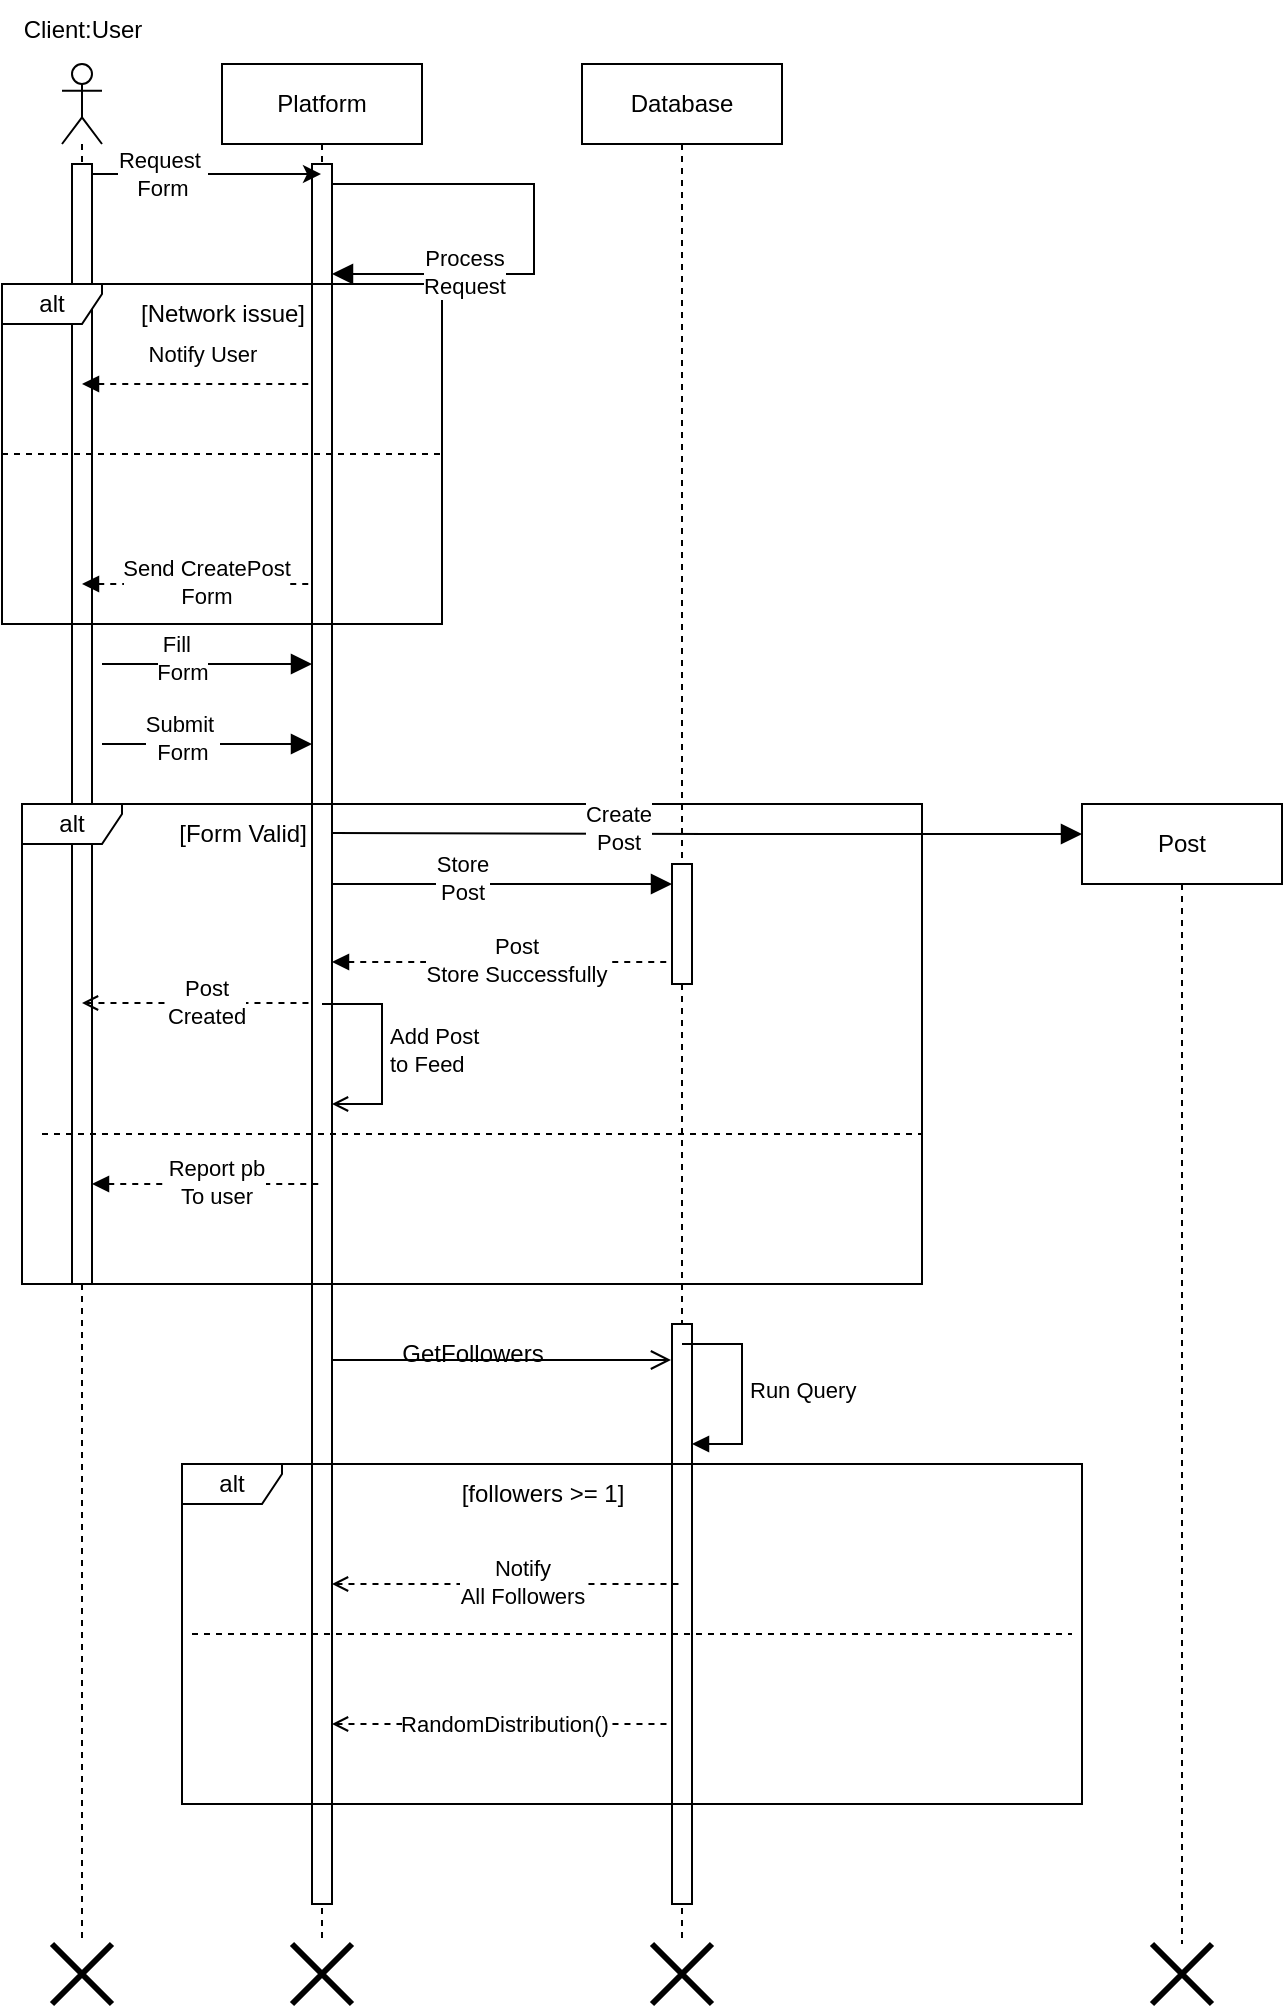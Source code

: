 <mxfile version="22.1.16" type="device">
  <diagram name="Page-1" id="2YBvvXClWsGukQMizWep">
    <mxGraphModel dx="880" dy="572" grid="1" gridSize="10" guides="1" tooltips="1" connect="1" arrows="1" fold="1" page="1" pageScale="1" pageWidth="850" pageHeight="1100" math="0" shadow="0">
      <root>
        <mxCell id="0" />
        <mxCell id="1" parent="0" />
        <mxCell id="aM9ryv3xv72pqoxQDRHE-1" value="Platform" style="shape=umlLifeline;perimeter=lifelinePerimeter;whiteSpace=wrap;html=1;container=0;dropTarget=0;collapsible=0;recursiveResize=0;outlineConnect=0;portConstraint=eastwest;newEdgeStyle={&quot;edgeStyle&quot;:&quot;elbowEdgeStyle&quot;,&quot;elbow&quot;:&quot;vertical&quot;,&quot;curved&quot;:0,&quot;rounded&quot;:0};" parent="1" vertex="1">
          <mxGeometry x="200" y="40" width="100" height="940" as="geometry" />
        </mxCell>
        <mxCell id="aM9ryv3xv72pqoxQDRHE-2" value="" style="html=1;points=[];perimeter=orthogonalPerimeter;outlineConnect=0;targetShapes=umlLifeline;portConstraint=eastwest;newEdgeStyle={&quot;edgeStyle&quot;:&quot;elbowEdgeStyle&quot;,&quot;elbow&quot;:&quot;vertical&quot;,&quot;curved&quot;:0,&quot;rounded&quot;:0};" parent="aM9ryv3xv72pqoxQDRHE-1" vertex="1">
          <mxGeometry x="45" y="50" width="10" height="870" as="geometry" />
        </mxCell>
        <mxCell id="aM9ryv3xv72pqoxQDRHE-5" value="Database" style="shape=umlLifeline;perimeter=lifelinePerimeter;whiteSpace=wrap;html=1;container=0;dropTarget=0;collapsible=0;recursiveResize=0;outlineConnect=0;portConstraint=eastwest;newEdgeStyle={&quot;edgeStyle&quot;:&quot;elbowEdgeStyle&quot;,&quot;elbow&quot;:&quot;vertical&quot;,&quot;curved&quot;:0,&quot;rounded&quot;:0};" parent="1" vertex="1">
          <mxGeometry x="380" y="40" width="100" height="940" as="geometry" />
        </mxCell>
        <mxCell id="MOPjs0q9n7lVeQ9T0QRQ-45" value="" style="html=1;points=[[0,0,0,0,5],[0,1,0,0,-5],[1,0,0,0,5],[1,1,0,0,-5]];perimeter=orthogonalPerimeter;outlineConnect=0;targetShapes=umlLifeline;portConstraint=eastwest;newEdgeStyle={&quot;curved&quot;:0,&quot;rounded&quot;:0};" parent="aM9ryv3xv72pqoxQDRHE-5" vertex="1">
          <mxGeometry x="45" y="630" width="10" height="290" as="geometry" />
        </mxCell>
        <mxCell id="MOPjs0q9n7lVeQ9T0QRQ-46" value="Run Query" style="html=1;align=left;spacingLeft=2;endArrow=block;rounded=0;edgeStyle=orthogonalEdgeStyle;curved=0;rounded=0;" parent="aM9ryv3xv72pqoxQDRHE-5" target="MOPjs0q9n7lVeQ9T0QRQ-45" edge="1">
          <mxGeometry relative="1" as="geometry">
            <mxPoint x="50" y="640" as="sourcePoint" />
            <Array as="points">
              <mxPoint x="80" y="640" />
              <mxPoint x="80" y="690" />
            </Array>
          </mxGeometry>
        </mxCell>
        <mxCell id="MOPjs0q9n7lVeQ9T0QRQ-2" value="" style="shape=umlLifeline;perimeter=lifelinePerimeter;whiteSpace=wrap;html=1;container=1;dropTarget=0;collapsible=0;recursiveResize=0;outlineConnect=0;portConstraint=eastwest;newEdgeStyle={&quot;curved&quot;:0,&quot;rounded&quot;:0};participant=umlActor;" parent="1" vertex="1">
          <mxGeometry x="120" y="40" width="20" height="940" as="geometry" />
        </mxCell>
        <mxCell id="MOPjs0q9n7lVeQ9T0QRQ-3" value="" style="html=1;points=[[0,0,0,0,5],[0,1,0,0,-5],[1,0,0,0,5],[1,1,0,0,-5]];perimeter=orthogonalPerimeter;outlineConnect=0;targetShapes=umlLifeline;portConstraint=eastwest;newEdgeStyle={&quot;curved&quot;:0,&quot;rounded&quot;:0};" parent="MOPjs0q9n7lVeQ9T0QRQ-2" vertex="1">
          <mxGeometry x="5" y="50" width="10" height="560" as="geometry" />
        </mxCell>
        <mxCell id="MOPjs0q9n7lVeQ9T0QRQ-6" value="Post" style="shape=umlLifeline;perimeter=lifelinePerimeter;whiteSpace=wrap;html=1;container=1;dropTarget=0;collapsible=0;recursiveResize=0;outlineConnect=0;portConstraint=eastwest;newEdgeStyle={&quot;curved&quot;:0,&quot;rounded&quot;:0};" parent="1" vertex="1">
          <mxGeometry x="630" y="410" width="100" height="570" as="geometry" />
        </mxCell>
        <mxCell id="MOPjs0q9n7lVeQ9T0QRQ-7" style="rounded=0;orthogonalLoop=1;jettySize=auto;html=1;exitX=1;exitY=0;exitDx=0;exitDy=5;exitPerimeter=0;" parent="1" source="MOPjs0q9n7lVeQ9T0QRQ-3" target="aM9ryv3xv72pqoxQDRHE-1" edge="1">
          <mxGeometry relative="1" as="geometry" />
        </mxCell>
        <mxCell id="MOPjs0q9n7lVeQ9T0QRQ-8" value="Request&amp;nbsp;&lt;br&gt;Form" style="edgeLabel;html=1;align=center;verticalAlign=middle;resizable=0;points=[];" parent="MOPjs0q9n7lVeQ9T0QRQ-7" vertex="1" connectable="0">
          <mxGeometry x="-0.389" relative="1" as="geometry">
            <mxPoint as="offset" />
          </mxGeometry>
        </mxCell>
        <mxCell id="MOPjs0q9n7lVeQ9T0QRQ-11" value="" style="html=1;verticalAlign=bottom;labelBackgroundColor=none;endArrow=none;endFill=0;dashed=1;rounded=0;startArrow=block;startFill=1;" parent="1" target="aM9ryv3xv72pqoxQDRHE-2" edge="1">
          <mxGeometry width="160" relative="1" as="geometry">
            <mxPoint x="130" y="200" as="sourcePoint" />
            <mxPoint x="240" y="200" as="targetPoint" />
            <Array as="points">
              <mxPoint x="160" y="200" />
            </Array>
          </mxGeometry>
        </mxCell>
        <mxCell id="MOPjs0q9n7lVeQ9T0QRQ-13" value="alt" style="shape=umlFrame;whiteSpace=wrap;html=1;pointerEvents=0;recursiveResize=0;container=1;collapsible=0;width=50;height=20;" parent="1" vertex="1">
          <mxGeometry x="90" y="150" width="220" height="170" as="geometry" />
        </mxCell>
        <mxCell id="MOPjs0q9n7lVeQ9T0QRQ-15" value="" style="line;strokeWidth=1;dashed=1;labelPosition=center;verticalLabelPosition=bottom;align=left;verticalAlign=top;spacingLeft=20;spacingTop=15;html=1;whiteSpace=wrap;" parent="MOPjs0q9n7lVeQ9T0QRQ-13" vertex="1">
          <mxGeometry y="80" width="220" height="10" as="geometry" />
        </mxCell>
        <mxCell id="MOPjs0q9n7lVeQ9T0QRQ-16" value="[Network issue]" style="text;html=1;align=center;verticalAlign=middle;resizable=0;points=[];autosize=1;strokeColor=none;fillColor=none;" parent="MOPjs0q9n7lVeQ9T0QRQ-13" vertex="1">
          <mxGeometry x="55" width="110" height="30" as="geometry" />
        </mxCell>
        <mxCell id="MOPjs0q9n7lVeQ9T0QRQ-17" value="" style="html=1;verticalAlign=bottom;labelBackgroundColor=none;endArrow=none;endFill=0;dashed=1;rounded=0;startArrow=block;startFill=1;" parent="MOPjs0q9n7lVeQ9T0QRQ-13" edge="1">
          <mxGeometry width="160" relative="1" as="geometry">
            <mxPoint x="40" y="150" as="sourcePoint" />
            <mxPoint x="155" y="150" as="targetPoint" />
            <Array as="points">
              <mxPoint x="90" y="150" />
            </Array>
          </mxGeometry>
        </mxCell>
        <mxCell id="MOPjs0q9n7lVeQ9T0QRQ-18" value="Notify User" style="edgeLabel;html=1;align=center;verticalAlign=middle;resizable=0;points=[];" parent="MOPjs0q9n7lVeQ9T0QRQ-17" vertex="1" connectable="0">
          <mxGeometry x="-0.061" y="1" relative="1" as="geometry">
            <mxPoint x="6" y="-114" as="offset" />
          </mxGeometry>
        </mxCell>
        <mxCell id="MOPjs0q9n7lVeQ9T0QRQ-20" value="Send CreatePost&lt;br style=&quot;border-color: var(--border-color);&quot;&gt;Form" style="edgeLabel;html=1;align=center;verticalAlign=middle;resizable=0;points=[];" parent="MOPjs0q9n7lVeQ9T0QRQ-17" vertex="1" connectable="0">
          <mxGeometry x="0.078" y="1" relative="1" as="geometry">
            <mxPoint as="offset" />
          </mxGeometry>
        </mxCell>
        <mxCell id="MOPjs0q9n7lVeQ9T0QRQ-21" value="" style="endArrow=block;startArrow=none;endFill=1;startFill=0;endSize=8;html=1;verticalAlign=bottom;labelBackgroundColor=none;strokeWidth=1;rounded=0;edgeStyle=orthogonalEdgeStyle;elbow=vertical;" parent="1" source="aM9ryv3xv72pqoxQDRHE-2" edge="1">
          <mxGeometry width="160" relative="1" as="geometry">
            <mxPoint x="250" y="60" as="sourcePoint" />
            <mxPoint x="255" y="145" as="targetPoint" />
            <Array as="points">
              <mxPoint x="356" y="100" />
              <mxPoint x="356" y="145" />
            </Array>
          </mxGeometry>
        </mxCell>
        <mxCell id="MOPjs0q9n7lVeQ9T0QRQ-22" value="Process&lt;br style=&quot;border-color: var(--border-color); text-align: left;&quot;&gt;&lt;span style=&quot;text-align: left;&quot;&gt;Request&lt;/span&gt;" style="edgeLabel;html=1;align=center;verticalAlign=middle;resizable=0;points=[];" parent="MOPjs0q9n7lVeQ9T0QRQ-21" vertex="1" connectable="0">
          <mxGeometry x="0.467" y="-1" relative="1" as="geometry">
            <mxPoint as="offset" />
          </mxGeometry>
        </mxCell>
        <mxCell id="MOPjs0q9n7lVeQ9T0QRQ-23" value="" style="endArrow=block;startArrow=none;endFill=1;startFill=0;endSize=8;html=1;verticalAlign=bottom;labelBackgroundColor=none;strokeWidth=1;rounded=0;" parent="1" edge="1">
          <mxGeometry width="160" relative="1" as="geometry">
            <mxPoint x="140" y="340" as="sourcePoint" />
            <mxPoint x="245" y="340" as="targetPoint" />
          </mxGeometry>
        </mxCell>
        <mxCell id="MOPjs0q9n7lVeQ9T0QRQ-24" value="Fill&amp;nbsp;&amp;nbsp;&lt;br&gt;Form" style="edgeLabel;html=1;align=center;verticalAlign=middle;resizable=0;points=[];" parent="MOPjs0q9n7lVeQ9T0QRQ-23" vertex="1" connectable="0">
          <mxGeometry x="-0.238" y="3" relative="1" as="geometry">
            <mxPoint as="offset" />
          </mxGeometry>
        </mxCell>
        <mxCell id="MOPjs0q9n7lVeQ9T0QRQ-25" value="" style="endArrow=block;startArrow=none;endFill=1;startFill=0;endSize=8;html=1;verticalAlign=bottom;labelBackgroundColor=none;strokeWidth=1;rounded=0;" parent="1" edge="1">
          <mxGeometry width="160" relative="1" as="geometry">
            <mxPoint x="140" y="380" as="sourcePoint" />
            <mxPoint x="245" y="380" as="targetPoint" />
          </mxGeometry>
        </mxCell>
        <mxCell id="MOPjs0q9n7lVeQ9T0QRQ-26" value="Submit&amp;nbsp;&lt;br&gt;Form" style="edgeLabel;html=1;align=center;verticalAlign=middle;resizable=0;points=[];" parent="MOPjs0q9n7lVeQ9T0QRQ-25" vertex="1" connectable="0">
          <mxGeometry x="-0.238" y="3" relative="1" as="geometry">
            <mxPoint as="offset" />
          </mxGeometry>
        </mxCell>
        <mxCell id="MOPjs0q9n7lVeQ9T0QRQ-27" value="alt" style="shape=umlFrame;whiteSpace=wrap;html=1;pointerEvents=0;recursiveResize=0;container=1;collapsible=0;width=50;height=20;" parent="1" vertex="1">
          <mxGeometry x="100" y="410" width="450" height="240" as="geometry" />
        </mxCell>
        <mxCell id="MOPjs0q9n7lVeQ9T0QRQ-28" value="" style="line;strokeWidth=1;dashed=1;labelPosition=center;verticalLabelPosition=bottom;align=left;verticalAlign=top;spacingLeft=20;spacingTop=15;html=1;whiteSpace=wrap;" parent="MOPjs0q9n7lVeQ9T0QRQ-27" vertex="1">
          <mxGeometry x="10" y="160" width="440" height="10" as="geometry" />
        </mxCell>
        <mxCell id="MOPjs0q9n7lVeQ9T0QRQ-29" value="[Form Valid]" style="text;html=1;align=center;verticalAlign=middle;resizable=0;points=[];autosize=1;strokeColor=none;fillColor=none;" parent="MOPjs0q9n7lVeQ9T0QRQ-27" vertex="1">
          <mxGeometry x="65" width="90" height="30" as="geometry" />
        </mxCell>
        <mxCell id="MOPjs0q9n7lVeQ9T0QRQ-30" value="" style="html=1;verticalAlign=bottom;labelBackgroundColor=none;endArrow=none;endFill=0;dashed=1;rounded=0;startArrow=block;startFill=1;" parent="MOPjs0q9n7lVeQ9T0QRQ-27" edge="1">
          <mxGeometry width="160" relative="1" as="geometry">
            <mxPoint x="35" y="190" as="sourcePoint" />
            <mxPoint x="150" y="190" as="targetPoint" />
            <Array as="points">
              <mxPoint x="85" y="190" />
            </Array>
          </mxGeometry>
        </mxCell>
        <mxCell id="MOPjs0q9n7lVeQ9T0QRQ-32" value="Report pb&lt;br&gt;To user" style="edgeLabel;html=1;align=center;verticalAlign=middle;resizable=0;points=[];" parent="MOPjs0q9n7lVeQ9T0QRQ-30" vertex="1" connectable="0">
          <mxGeometry x="0.078" y="1" relative="1" as="geometry">
            <mxPoint as="offset" />
          </mxGeometry>
        </mxCell>
        <mxCell id="MOPjs0q9n7lVeQ9T0QRQ-34" value="" style="html=1;verticalAlign=bottom;labelBackgroundColor=none;endArrow=none;endFill=0;dashed=1;rounded=0;startArrow=open;startFill=0;" parent="MOPjs0q9n7lVeQ9T0QRQ-27" edge="1">
          <mxGeometry width="160" relative="1" as="geometry">
            <mxPoint x="30" y="99.5" as="sourcePoint" />
            <mxPoint x="145" y="99.5" as="targetPoint" />
            <Array as="points">
              <mxPoint x="80" y="99.5" />
            </Array>
          </mxGeometry>
        </mxCell>
        <mxCell id="MOPjs0q9n7lVeQ9T0QRQ-36" value="Post&lt;br&gt;Created" style="edgeLabel;html=1;align=center;verticalAlign=middle;resizable=0;points=[];" parent="MOPjs0q9n7lVeQ9T0QRQ-34" vertex="1" connectable="0">
          <mxGeometry x="0.078" y="1" relative="1" as="geometry">
            <mxPoint as="offset" />
          </mxGeometry>
        </mxCell>
        <mxCell id="MOPjs0q9n7lVeQ9T0QRQ-38" value="" style="endArrow=block;startArrow=none;endFill=1;startFill=0;endSize=8;html=1;verticalAlign=bottom;labelBackgroundColor=none;strokeWidth=1;rounded=0;" parent="MOPjs0q9n7lVeQ9T0QRQ-27" edge="1">
          <mxGeometry width="160" relative="1" as="geometry">
            <mxPoint x="155" y="40" as="sourcePoint" />
            <mxPoint x="325" y="40" as="targetPoint" />
          </mxGeometry>
        </mxCell>
        <mxCell id="MOPjs0q9n7lVeQ9T0QRQ-39" value="Store&lt;br&gt;Post" style="edgeLabel;html=1;align=center;verticalAlign=middle;resizable=0;points=[];" parent="MOPjs0q9n7lVeQ9T0QRQ-38" vertex="1" connectable="0">
          <mxGeometry x="-0.238" y="3" relative="1" as="geometry">
            <mxPoint as="offset" />
          </mxGeometry>
        </mxCell>
        <mxCell id="MOPjs0q9n7lVeQ9T0QRQ-40" value="" style="html=1;verticalAlign=bottom;labelBackgroundColor=none;endArrow=none;endFill=0;dashed=1;rounded=0;startArrow=block;startFill=1;" parent="MOPjs0q9n7lVeQ9T0QRQ-27" edge="1">
          <mxGeometry width="160" relative="1" as="geometry">
            <mxPoint x="155" y="79" as="sourcePoint" />
            <mxPoint x="325" y="79" as="targetPoint" />
            <Array as="points">
              <mxPoint x="260" y="79" />
            </Array>
          </mxGeometry>
        </mxCell>
        <mxCell id="MOPjs0q9n7lVeQ9T0QRQ-41" value="Post&lt;br&gt;Store Successfully" style="edgeLabel;html=1;align=center;verticalAlign=middle;resizable=0;points=[];" parent="MOPjs0q9n7lVeQ9T0QRQ-40" vertex="1" connectable="0">
          <mxGeometry x="0.078" y="1" relative="1" as="geometry">
            <mxPoint as="offset" />
          </mxGeometry>
        </mxCell>
        <mxCell id="MOPjs0q9n7lVeQ9T0QRQ-60" value="Add Post&amp;nbsp;&lt;br&gt;to Feed" style="html=1;align=left;spacingLeft=2;endArrow=open;rounded=0;edgeStyle=orthogonalEdgeStyle;curved=0;rounded=0;endFill=0;" parent="MOPjs0q9n7lVeQ9T0QRQ-27" edge="1">
          <mxGeometry relative="1" as="geometry">
            <mxPoint x="150" y="100" as="sourcePoint" />
            <Array as="points">
              <mxPoint x="180" y="100" />
              <mxPoint x="180" y="150" />
            </Array>
            <mxPoint x="155" y="150" as="targetPoint" />
          </mxGeometry>
        </mxCell>
        <mxCell id="MOPjs0q9n7lVeQ9T0QRQ-62" value="" style="endArrow=block;startArrow=none;endFill=1;startFill=0;endSize=8;html=1;verticalAlign=bottom;labelBackgroundColor=none;strokeWidth=1;rounded=0;edgeStyle=orthogonalEdgeStyle;" parent="MOPjs0q9n7lVeQ9T0QRQ-27" edge="1">
          <mxGeometry width="160" relative="1" as="geometry">
            <mxPoint x="155" y="14.5" as="sourcePoint" />
            <mxPoint x="530" y="15" as="targetPoint" />
          </mxGeometry>
        </mxCell>
        <mxCell id="MOPjs0q9n7lVeQ9T0QRQ-63" value="Create&lt;br&gt;Post" style="edgeLabel;html=1;align=center;verticalAlign=middle;resizable=0;points=[];" parent="MOPjs0q9n7lVeQ9T0QRQ-62" vertex="1" connectable="0">
          <mxGeometry x="-0.238" y="3" relative="1" as="geometry">
            <mxPoint as="offset" />
          </mxGeometry>
        </mxCell>
        <mxCell id="aM9ryv3xv72pqoxQDRHE-6" value="" style="html=1;points=[];perimeter=orthogonalPerimeter;outlineConnect=0;targetShapes=umlLifeline;portConstraint=eastwest;newEdgeStyle={&quot;edgeStyle&quot;:&quot;elbowEdgeStyle&quot;,&quot;elbow&quot;:&quot;vertical&quot;,&quot;curved&quot;:0,&quot;rounded&quot;:0};" parent="MOPjs0q9n7lVeQ9T0QRQ-27" vertex="1">
          <mxGeometry x="325" y="30" width="10" height="60" as="geometry" />
        </mxCell>
        <mxCell id="MOPjs0q9n7lVeQ9T0QRQ-42" value="" style="endArrow=open;startArrow=none;endFill=0;startFill=0;endSize=8;html=1;verticalAlign=bottom;labelBackgroundColor=none;strokeWidth=1;rounded=0;" parent="1" edge="1">
          <mxGeometry width="160" relative="1" as="geometry">
            <mxPoint x="255" y="688" as="sourcePoint" />
            <mxPoint x="424.5" y="688" as="targetPoint" />
          </mxGeometry>
        </mxCell>
        <mxCell id="MOPjs0q9n7lVeQ9T0QRQ-43" value="GetFollowers" style="text;html=1;align=center;verticalAlign=middle;resizable=0;points=[];autosize=1;strokeColor=none;fillColor=none;" parent="1" vertex="1">
          <mxGeometry x="280" y="670" width="90" height="30" as="geometry" />
        </mxCell>
        <mxCell id="MOPjs0q9n7lVeQ9T0QRQ-47" value="alt" style="shape=umlFrame;whiteSpace=wrap;html=1;pointerEvents=0;recursiveResize=0;container=1;collapsible=0;width=50;height=20;" parent="1" vertex="1">
          <mxGeometry x="180" y="740" width="450" height="170" as="geometry" />
        </mxCell>
        <mxCell id="MOPjs0q9n7lVeQ9T0QRQ-48" value="" style="line;strokeWidth=1;dashed=1;labelPosition=center;verticalLabelPosition=bottom;align=left;verticalAlign=top;spacingLeft=20;spacingTop=15;html=1;whiteSpace=wrap;" parent="MOPjs0q9n7lVeQ9T0QRQ-47" vertex="1">
          <mxGeometry x="5" y="80" width="440" height="10" as="geometry" />
        </mxCell>
        <mxCell id="MOPjs0q9n7lVeQ9T0QRQ-49" value="[followers &amp;gt;= 1]" style="text;html=1;align=center;verticalAlign=middle;resizable=0;points=[];autosize=1;strokeColor=none;fillColor=none;" parent="MOPjs0q9n7lVeQ9T0QRQ-47" vertex="1">
          <mxGeometry x="130" width="100" height="30" as="geometry" />
        </mxCell>
        <mxCell id="MOPjs0q9n7lVeQ9T0QRQ-58" value="" style="html=1;verticalAlign=bottom;labelBackgroundColor=none;endArrow=none;endFill=0;dashed=1;rounded=0;startArrow=open;startFill=0;" parent="MOPjs0q9n7lVeQ9T0QRQ-47" source="aM9ryv3xv72pqoxQDRHE-2" edge="1">
          <mxGeometry width="160" relative="1" as="geometry">
            <mxPoint x="80" y="60" as="sourcePoint" />
            <mxPoint x="250" y="60" as="targetPoint" />
            <Array as="points">
              <mxPoint x="185" y="60" />
            </Array>
          </mxGeometry>
        </mxCell>
        <mxCell id="MOPjs0q9n7lVeQ9T0QRQ-59" value="Notify&lt;br&gt;All Followers" style="edgeLabel;html=1;align=center;verticalAlign=middle;resizable=0;points=[];" parent="MOPjs0q9n7lVeQ9T0QRQ-58" vertex="1" connectable="0">
          <mxGeometry x="0.078" y="1" relative="1" as="geometry">
            <mxPoint as="offset" />
          </mxGeometry>
        </mxCell>
        <mxCell id="MOPjs0q9n7lVeQ9T0QRQ-50" value="" style="html=1;verticalAlign=bottom;labelBackgroundColor=none;endArrow=none;endFill=0;dashed=1;rounded=0;startArrow=open;startFill=0;" parent="1" source="aM9ryv3xv72pqoxQDRHE-2" target="MOPjs0q9n7lVeQ9T0QRQ-45" edge="1">
          <mxGeometry width="160" relative="1" as="geometry">
            <mxPoint x="270" y="870" as="sourcePoint" />
            <mxPoint x="385" y="870" as="targetPoint" />
            <Array as="points">
              <mxPoint x="320" y="870" />
            </Array>
          </mxGeometry>
        </mxCell>
        <mxCell id="MOPjs0q9n7lVeQ9T0QRQ-61" value="RandomDistribution()" style="edgeLabel;html=1;align=center;verticalAlign=middle;resizable=0;points=[];" parent="MOPjs0q9n7lVeQ9T0QRQ-50" vertex="1" connectable="0">
          <mxGeometry x="0.012" relative="1" as="geometry">
            <mxPoint as="offset" />
          </mxGeometry>
        </mxCell>
        <mxCell id="MOPjs0q9n7lVeQ9T0QRQ-64" value="" style="shape=umlDestroy;whiteSpace=wrap;html=1;strokeWidth=3;targetShapes=umlLifeline;" parent="1" vertex="1">
          <mxGeometry x="115" y="980" width="30" height="30" as="geometry" />
        </mxCell>
        <mxCell id="MOPjs0q9n7lVeQ9T0QRQ-65" value="" style="shape=umlDestroy;whiteSpace=wrap;html=1;strokeWidth=3;targetShapes=umlLifeline;" parent="1" vertex="1">
          <mxGeometry x="235" y="980" width="30" height="30" as="geometry" />
        </mxCell>
        <mxCell id="MOPjs0q9n7lVeQ9T0QRQ-66" value="" style="shape=umlDestroy;whiteSpace=wrap;html=1;strokeWidth=3;targetShapes=umlLifeline;" parent="1" vertex="1">
          <mxGeometry x="415" y="980" width="30" height="30" as="geometry" />
        </mxCell>
        <mxCell id="MOPjs0q9n7lVeQ9T0QRQ-67" value="" style="shape=umlDestroy;whiteSpace=wrap;html=1;strokeWidth=3;targetShapes=umlLifeline;" parent="1" vertex="1">
          <mxGeometry x="665" y="980" width="30" height="30" as="geometry" />
        </mxCell>
        <mxCell id="EoVg9LDn2eTb-czPGZsc-2" value="Client:User" style="text;html=1;align=center;verticalAlign=middle;resizable=0;points=[];autosize=1;strokeColor=none;fillColor=none;" vertex="1" parent="1">
          <mxGeometry x="90" y="8" width="80" height="30" as="geometry" />
        </mxCell>
      </root>
    </mxGraphModel>
  </diagram>
</mxfile>
